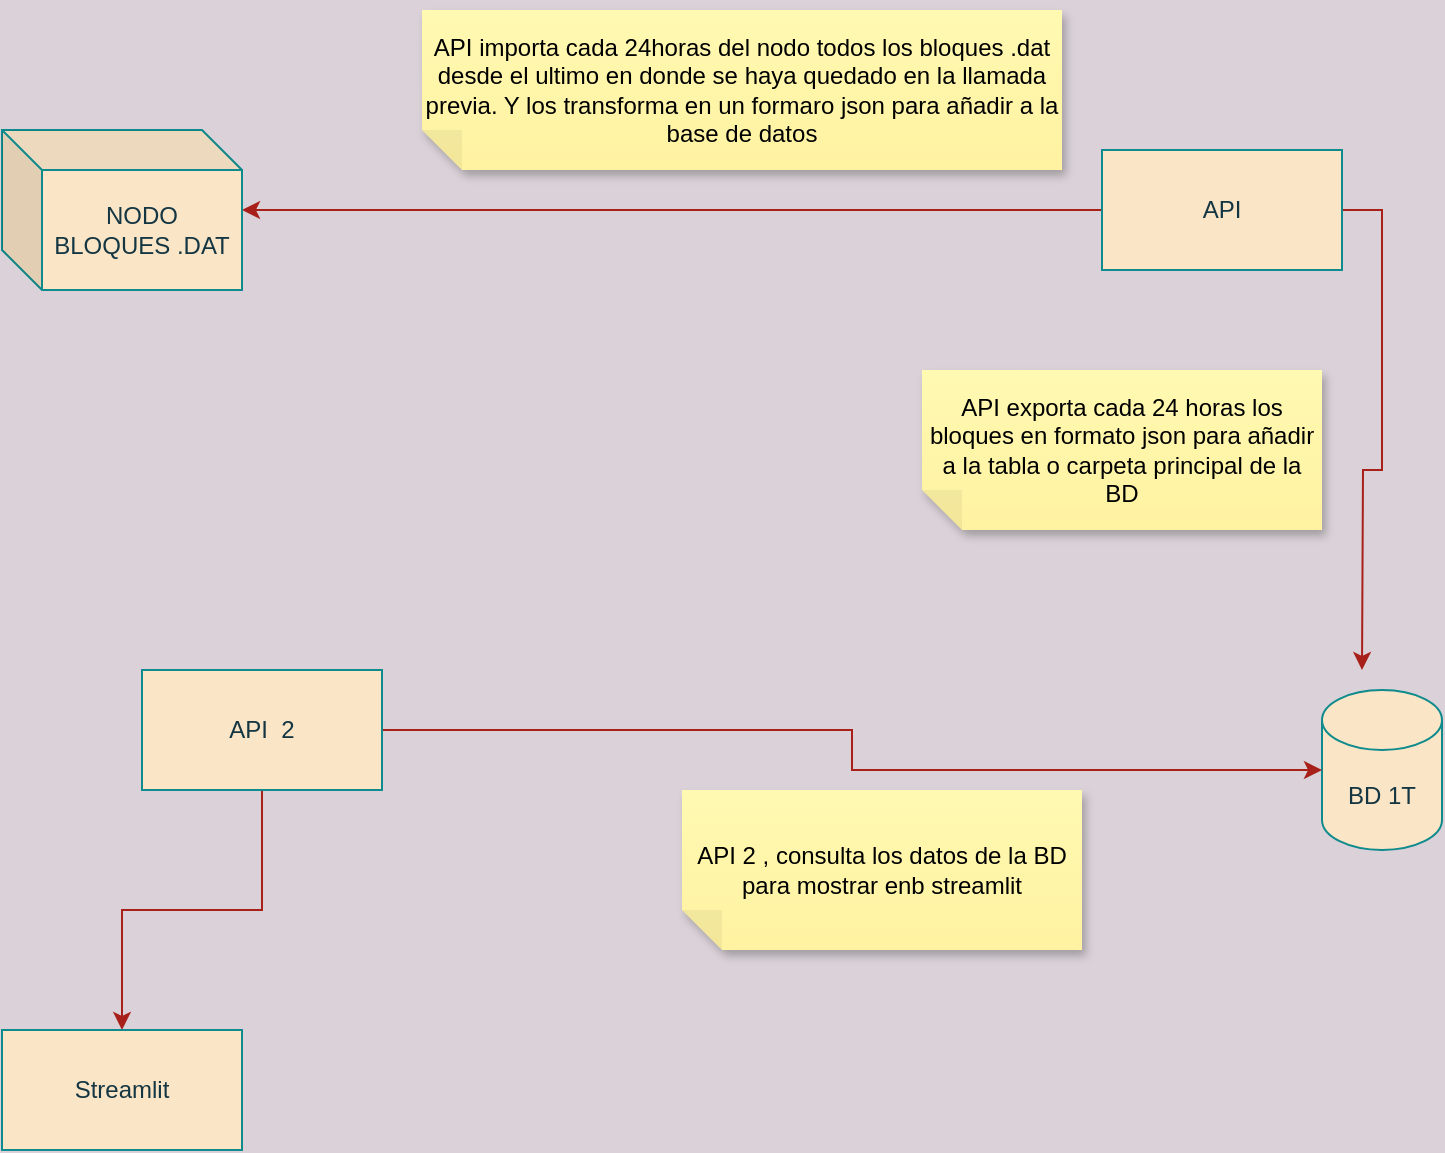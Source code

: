 <mxfile version="20.6.2" type="github">
  <diagram id="WNtNO6ih7kzcM9C3CqSP" name="Página-1">
    <mxGraphModel dx="1422" dy="754" grid="1" gridSize="10" guides="1" tooltips="1" connect="1" arrows="1" fold="1" page="1" pageScale="1" pageWidth="827" pageHeight="1169" background="#DAD2D8" math="0" shadow="0">
      <root>
        <mxCell id="0" />
        <mxCell id="1" parent="0" />
        <mxCell id="2xYd1RtEskTdpCteiKWY-2" value="BD 1T" style="shape=cylinder3;whiteSpace=wrap;html=1;boundedLbl=1;backgroundOutline=1;size=15;strokeColor=#0F8B8D;fontColor=#143642;fillColor=#FAE5C7;" vertex="1" parent="1">
          <mxGeometry x="720" y="360" width="60" height="80" as="geometry" />
        </mxCell>
        <mxCell id="2xYd1RtEskTdpCteiKWY-7" style="edgeStyle=orthogonalEdgeStyle;rounded=0;orthogonalLoop=1;jettySize=auto;html=1;strokeColor=#A8201A;fontColor=#143642;fillColor=#FAE5C7;" edge="1" parent="1" source="2xYd1RtEskTdpCteiKWY-5" target="2xYd1RtEskTdpCteiKWY-6">
          <mxGeometry relative="1" as="geometry" />
        </mxCell>
        <mxCell id="2xYd1RtEskTdpCteiKWY-10" style="edgeStyle=orthogonalEdgeStyle;rounded=0;orthogonalLoop=1;jettySize=auto;html=1;strokeColor=#A8201A;fontColor=#143642;fillColor=#FAE5C7;" edge="1" parent="1" source="2xYd1RtEskTdpCteiKWY-5">
          <mxGeometry relative="1" as="geometry">
            <mxPoint x="740" y="350" as="targetPoint" />
          </mxGeometry>
        </mxCell>
        <mxCell id="2xYd1RtEskTdpCteiKWY-5" value="API" style="rounded=0;whiteSpace=wrap;html=1;strokeColor=#0F8B8D;fontColor=#143642;fillColor=#FAE5C7;" vertex="1" parent="1">
          <mxGeometry x="610" y="90" width="120" height="60" as="geometry" />
        </mxCell>
        <mxCell id="2xYd1RtEskTdpCteiKWY-6" value="NODO&lt;br&gt;BLOQUES .DAT" style="shape=cube;whiteSpace=wrap;html=1;boundedLbl=1;backgroundOutline=1;darkOpacity=0.05;darkOpacity2=0.1;strokeColor=#0F8B8D;fontColor=#143642;fillColor=#FAE5C7;" vertex="1" parent="1">
          <mxGeometry x="60" y="80" width="120" height="80" as="geometry" />
        </mxCell>
        <mxCell id="2xYd1RtEskTdpCteiKWY-8" value="API importa cada 24horas del nodo todos los bloques .dat desde el ultimo en donde se haya quedado en la llamada previa. Y los transforma en un formaro json para añadir a la base de datos" style="shape=note;whiteSpace=wrap;html=1;backgroundOutline=1;fontColor=#000000;darkOpacity=0.05;fillColor=#FFF9B2;strokeColor=none;fillStyle=solid;direction=west;gradientDirection=north;gradientColor=#FFF2A1;shadow=1;size=20;pointerEvents=1;" vertex="1" parent="1">
          <mxGeometry x="270" y="20" width="320" height="80" as="geometry" />
        </mxCell>
        <mxCell id="2xYd1RtEskTdpCteiKWY-11" value="API exporta cada 24 horas los bloques en formato json para añadir a la tabla o carpeta principal de la BD" style="shape=note;whiteSpace=wrap;html=1;backgroundOutline=1;fontColor=#000000;darkOpacity=0.05;fillColor=#FFF9B2;strokeColor=none;fillStyle=solid;direction=west;gradientDirection=north;gradientColor=#FFF2A1;shadow=1;size=20;pointerEvents=1;" vertex="1" parent="1">
          <mxGeometry x="520" y="200" width="200" height="80" as="geometry" />
        </mxCell>
        <mxCell id="2xYd1RtEskTdpCteiKWY-16" style="edgeStyle=orthogonalEdgeStyle;rounded=0;orthogonalLoop=1;jettySize=auto;html=1;strokeColor=#A8201A;fontColor=#143642;fillColor=#FAE5C7;" edge="1" parent="1" source="2xYd1RtEskTdpCteiKWY-12" target="2xYd1RtEskTdpCteiKWY-2">
          <mxGeometry relative="1" as="geometry" />
        </mxCell>
        <mxCell id="2xYd1RtEskTdpCteiKWY-18" style="edgeStyle=orthogonalEdgeStyle;rounded=0;orthogonalLoop=1;jettySize=auto;html=1;strokeColor=#A8201A;fontColor=#143642;fillColor=#FAE5C7;" edge="1" parent="1" source="2xYd1RtEskTdpCteiKWY-12" target="2xYd1RtEskTdpCteiKWY-17">
          <mxGeometry relative="1" as="geometry" />
        </mxCell>
        <mxCell id="2xYd1RtEskTdpCteiKWY-12" value="API&amp;nbsp; 2" style="rounded=0;whiteSpace=wrap;html=1;strokeColor=#0F8B8D;fontColor=#143642;fillColor=#FAE5C7;" vertex="1" parent="1">
          <mxGeometry x="130" y="350" width="120" height="60" as="geometry" />
        </mxCell>
        <mxCell id="2xYd1RtEskTdpCteiKWY-15" value="API 2 , consulta los datos de la BD para mostrar enb streamlit" style="shape=note;whiteSpace=wrap;html=1;backgroundOutline=1;fontColor=#000000;darkOpacity=0.05;fillColor=#FFF9B2;strokeColor=none;fillStyle=solid;direction=west;gradientDirection=north;gradientColor=#FFF2A1;shadow=1;size=20;pointerEvents=1;" vertex="1" parent="1">
          <mxGeometry x="400" y="410" width="200" height="80" as="geometry" />
        </mxCell>
        <mxCell id="2xYd1RtEskTdpCteiKWY-17" value="Streamlit" style="rounded=0;whiteSpace=wrap;html=1;strokeColor=#0F8B8D;fontColor=#143642;fillColor=#FAE5C7;" vertex="1" parent="1">
          <mxGeometry x="60" y="530" width="120" height="60" as="geometry" />
        </mxCell>
      </root>
    </mxGraphModel>
  </diagram>
</mxfile>
